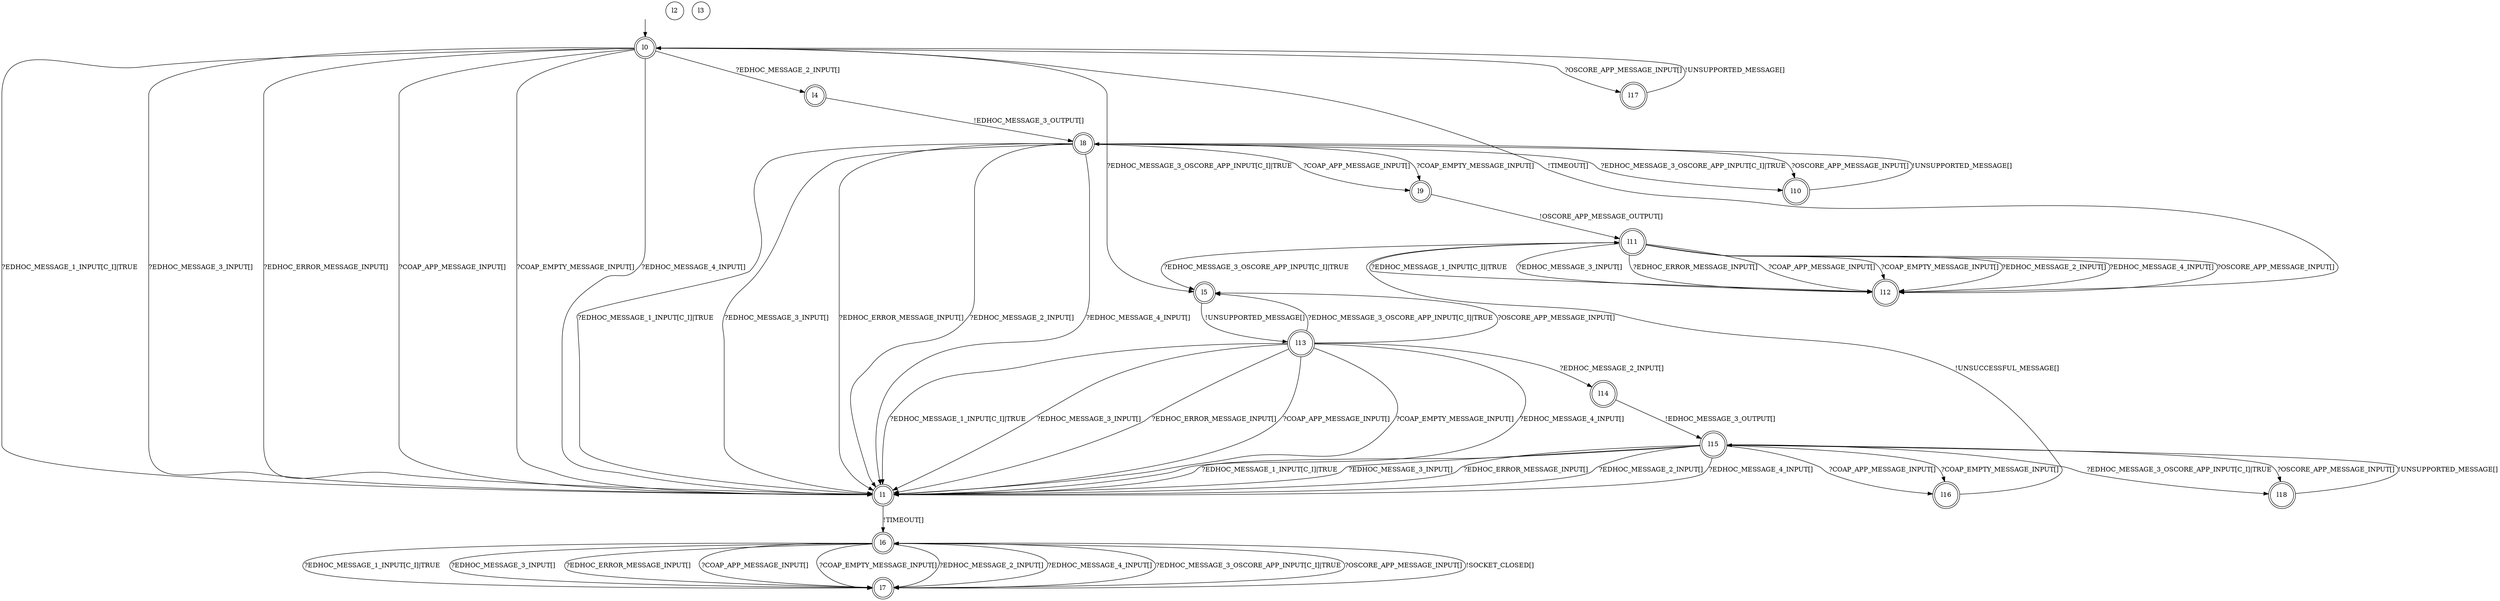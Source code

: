 digraph RA {
"" [shape=none,label=<>]
"l0" [shape=doublecircle]
"l1" [shape=doublecircle]
"l2" [shape=circle]
"l3" [shape=circle]
"l4" [shape=doublecircle]
"l5" [shape=doublecircle]
"l6" [shape=doublecircle]
"l7" [shape=doublecircle]
"l8" [shape=doublecircle]
"l9" [shape=doublecircle]
"l10" [shape=doublecircle]
"l11" [shape=doublecircle]
"l12" [shape=doublecircle]
"l13" [shape=doublecircle]
"l14" [shape=doublecircle]
"l15" [shape=doublecircle]
"l16" [shape=doublecircle]
"l17" [shape=doublecircle]
"l18" [shape=doublecircle]
"" -> "l0"
"l0" -> "l1" [label=<?EDHOC_MESSAGE_1_INPUT[C_I]|TRUE>]
"l0" -> "l1" [label=<?EDHOC_MESSAGE_3_INPUT[]>]
"l0" -> "l1" [label=<?EDHOC_ERROR_MESSAGE_INPUT[]>]
"l0" -> "l1" [label=<?COAP_APP_MESSAGE_INPUT[]>]
"l0" -> "l1" [label=<?COAP_EMPTY_MESSAGE_INPUT[]>]
"l0" -> "l1" [label=<?EDHOC_MESSAGE_4_INPUT[]>]
"l0" -> "l4" [label=<?EDHOC_MESSAGE_2_INPUT[]>]
"l0" -> "l5" [label=<?EDHOC_MESSAGE_3_OSCORE_APP_INPUT[C_I]|TRUE>]
"l0" -> "l17" [label=<?OSCORE_APP_MESSAGE_INPUT[]>]
"l1" -> "l6" [label=<!TIMEOUT[]>]
"l4" -> "l8" [label=<!EDHOC_MESSAGE_3_OUTPUT[]>]
"l5" -> "l13" [label=<!UNSUPPORTED_MESSAGE[]>]
"l6" -> "l7" [label=<?EDHOC_MESSAGE_1_INPUT[C_I]|TRUE>]
"l6" -> "l7" [label=<?EDHOC_MESSAGE_3_INPUT[]>]
"l6" -> "l7" [label=<?EDHOC_ERROR_MESSAGE_INPUT[]>]
"l6" -> "l7" [label=<?COAP_APP_MESSAGE_INPUT[]>]
"l6" -> "l7" [label=<?COAP_EMPTY_MESSAGE_INPUT[]>]
"l6" -> "l7" [label=<?EDHOC_MESSAGE_2_INPUT[]>]
"l6" -> "l7" [label=<?EDHOC_MESSAGE_4_INPUT[]>]
"l6" -> "l7" [label=<?EDHOC_MESSAGE_3_OSCORE_APP_INPUT[C_I]|TRUE>]
"l6" -> "l7" [label=<?OSCORE_APP_MESSAGE_INPUT[]>]
"l7" -> "l6" [label=<!SOCKET_CLOSED[]>]
"l8" -> "l1" [label=<?EDHOC_MESSAGE_1_INPUT[C_I]|TRUE>]
"l8" -> "l1" [label=<?EDHOC_MESSAGE_3_INPUT[]>]
"l8" -> "l1" [label=<?EDHOC_ERROR_MESSAGE_INPUT[]>]
"l8" -> "l1" [label=<?EDHOC_MESSAGE_2_INPUT[]>]
"l8" -> "l1" [label=<?EDHOC_MESSAGE_4_INPUT[]>]
"l8" -> "l9" [label=<?COAP_APP_MESSAGE_INPUT[]>]
"l8" -> "l9" [label=<?COAP_EMPTY_MESSAGE_INPUT[]>]
"l8" -> "l10" [label=<?EDHOC_MESSAGE_3_OSCORE_APP_INPUT[C_I]|TRUE>]
"l8" -> "l10" [label=<?OSCORE_APP_MESSAGE_INPUT[]>]
"l9" -> "l11" [label=<!OSCORE_APP_MESSAGE_OUTPUT[]>]
"l10" -> "l8" [label=<!UNSUPPORTED_MESSAGE[]>]
"l11" -> "l5" [label=<?EDHOC_MESSAGE_3_OSCORE_APP_INPUT[C_I]|TRUE>]
"l11" -> "l12" [label=<?EDHOC_MESSAGE_1_INPUT[C_I]|TRUE>]
"l11" -> "l12" [label=<?EDHOC_MESSAGE_3_INPUT[]>]
"l11" -> "l12" [label=<?EDHOC_ERROR_MESSAGE_INPUT[]>]
"l11" -> "l12" [label=<?COAP_APP_MESSAGE_INPUT[]>]
"l11" -> "l12" [label=<?COAP_EMPTY_MESSAGE_INPUT[]>]
"l11" -> "l12" [label=<?EDHOC_MESSAGE_2_INPUT[]>]
"l11" -> "l12" [label=<?EDHOC_MESSAGE_4_INPUT[]>]
"l11" -> "l12" [label=<?OSCORE_APP_MESSAGE_INPUT[]>]
"l12" -> "l0" [label=<!TIMEOUT[]>]
"l13" -> "l1" [label=<?EDHOC_MESSAGE_1_INPUT[C_I]|TRUE>]
"l13" -> "l1" [label=<?EDHOC_MESSAGE_3_INPUT[]>]
"l13" -> "l1" [label=<?EDHOC_ERROR_MESSAGE_INPUT[]>]
"l13" -> "l1" [label=<?COAP_APP_MESSAGE_INPUT[]>]
"l13" -> "l1" [label=<?COAP_EMPTY_MESSAGE_INPUT[]>]
"l13" -> "l1" [label=<?EDHOC_MESSAGE_4_INPUT[]>]
"l13" -> "l5" [label=<?EDHOC_MESSAGE_3_OSCORE_APP_INPUT[C_I]|TRUE>]
"l13" -> "l5" [label=<?OSCORE_APP_MESSAGE_INPUT[]>]
"l13" -> "l14" [label=<?EDHOC_MESSAGE_2_INPUT[]>]
"l14" -> "l15" [label=<!EDHOC_MESSAGE_3_OUTPUT[]>]
"l15" -> "l1" [label=<?EDHOC_MESSAGE_1_INPUT[C_I]|TRUE>]
"l15" -> "l1" [label=<?EDHOC_MESSAGE_3_INPUT[]>]
"l15" -> "l1" [label=<?EDHOC_ERROR_MESSAGE_INPUT[]>]
"l15" -> "l1" [label=<?EDHOC_MESSAGE_2_INPUT[]>]
"l15" -> "l1" [label=<?EDHOC_MESSAGE_4_INPUT[]>]
"l15" -> "l16" [label=<?COAP_APP_MESSAGE_INPUT[]>]
"l15" -> "l16" [label=<?COAP_EMPTY_MESSAGE_INPUT[]>]
"l15" -> "l18" [label=<?EDHOC_MESSAGE_3_OSCORE_APP_INPUT[C_I]|TRUE>]
"l15" -> "l18" [label=<?OSCORE_APP_MESSAGE_INPUT[]>]
"l16" -> "l11" [label=<!UNSUCCESSFUL_MESSAGE[]>]
"l17" -> "l0" [label=<!UNSUPPORTED_MESSAGE[]>]
"l18" -> "l15" [label=<!UNSUPPORTED_MESSAGE[]>]
}
